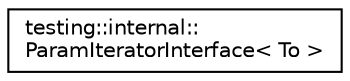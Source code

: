 digraph "Graphical Class Hierarchy"
{
 // LATEX_PDF_SIZE
  edge [fontname="Helvetica",fontsize="10",labelfontname="Helvetica",labelfontsize="10"];
  node [fontname="Helvetica",fontsize="10",shape=record];
  rankdir="LR";
  Node0 [label="testing::internal::\lParamIteratorInterface\< To \>",height=0.2,width=0.4,color="black", fillcolor="white", style="filled",URL="$classtesting_1_1internal_1_1ParamIteratorInterface.html",tooltip=" "];
}
